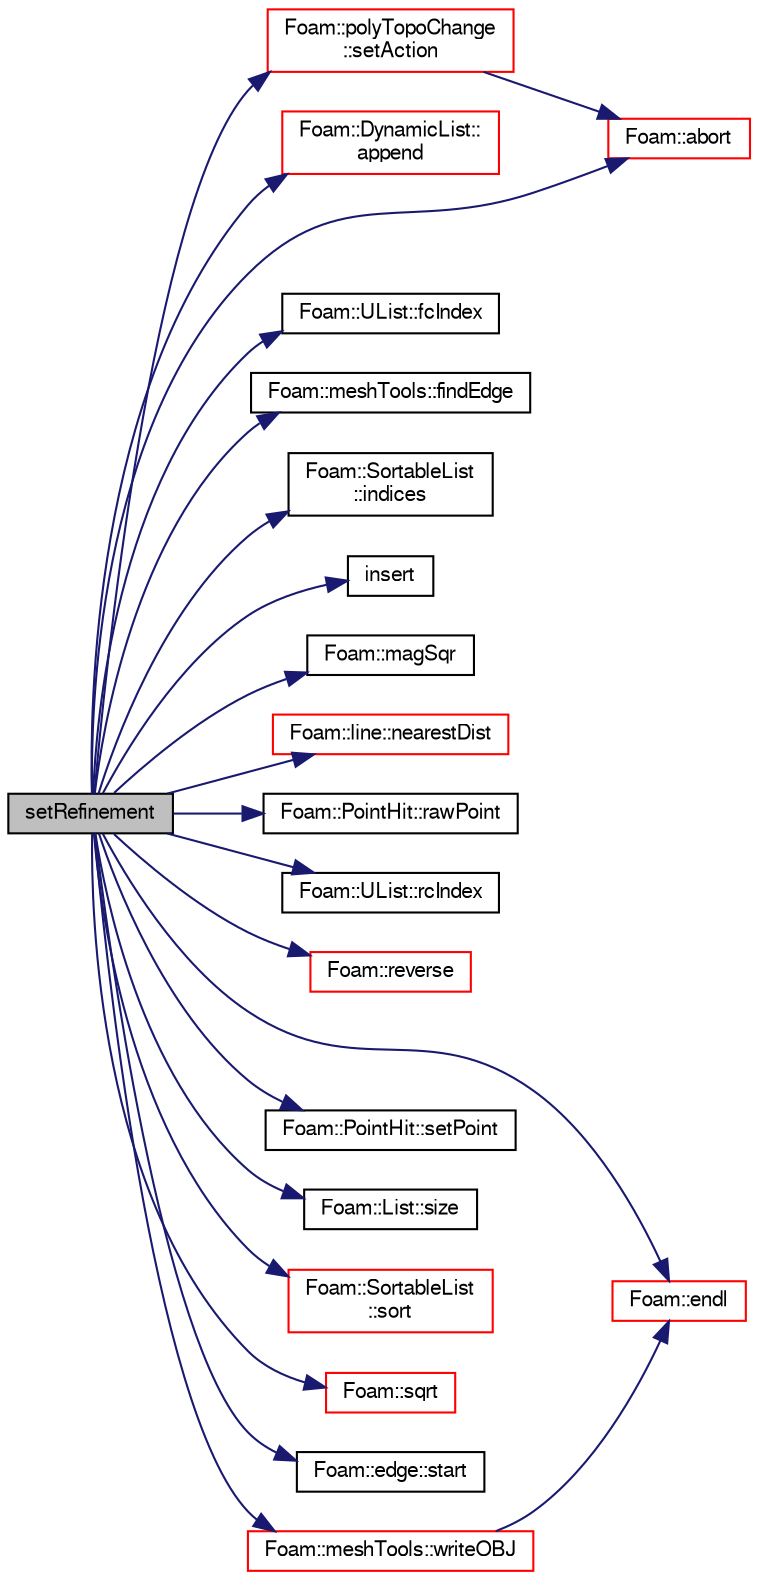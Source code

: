 digraph "setRefinement"
{
  bgcolor="transparent";
  edge [fontname="FreeSans",fontsize="10",labelfontname="FreeSans",labelfontsize="10"];
  node [fontname="FreeSans",fontsize="10",shape=record];
  rankdir="LR";
  Node1 [label="setRefinement",height=0.2,width=0.4,color="black", fillcolor="grey75", style="filled" fontcolor="black"];
  Node1 -> Node2 [color="midnightblue",fontsize="10",style="solid",fontname="FreeSans"];
  Node2 [label="Foam::abort",height=0.2,width=0.4,color="red",URL="$a10237.html#a447107a607d03e417307c203fa5fb44b"];
  Node1 -> Node3 [color="midnightblue",fontsize="10",style="solid",fontname="FreeSans"];
  Node3 [label="Foam::DynamicList::\lappend",height=0.2,width=0.4,color="red",URL="$a00582.html#a7b67b42af715604376ad63a681dee6d8",tooltip="Append an element at the end of the list. "];
  Node1 -> Node4 [color="midnightblue",fontsize="10",style="solid",fontname="FreeSans"];
  Node4 [label="Foam::endl",height=0.2,width=0.4,color="red",URL="$a10237.html#a2db8fe02a0d3909e9351bb4275b23ce4",tooltip="Add newline and flush stream. "];
  Node1 -> Node5 [color="midnightblue",fontsize="10",style="solid",fontname="FreeSans"];
  Node5 [label="Foam::UList::fcIndex",height=0.2,width=0.4,color="black",URL="$a02659.html#af4d05e19e6cdc80f0c7acd5bbe250f69",tooltip="Return the forward circular index, i.e. the next index. "];
  Node1 -> Node6 [color="midnightblue",fontsize="10",style="solid",fontname="FreeSans"];
  Node6 [label="Foam::meshTools::findEdge",height=0.2,width=0.4,color="black",URL="$a10290.html#a503ac13f2a78e2ef3c8630ae73a4c0fd",tooltip="Return edge among candidates that uses the two vertices. "];
  Node1 -> Node7 [color="midnightblue",fontsize="10",style="solid",fontname="FreeSans"];
  Node7 [label="Foam::SortableList\l::indices",height=0.2,width=0.4,color="black",URL="$a02316.html#af187509abb9a3a584ffc997349caae95",tooltip="Return the list of sorted indices. Updated every sort. "];
  Node1 -> Node8 [color="midnightblue",fontsize="10",style="solid",fontname="FreeSans"];
  Node8 [label="insert",height=0.2,width=0.4,color="black",URL="$a03523.html#ac3c1fc80c032bac12dfeb7842c1353ee"];
  Node1 -> Node9 [color="midnightblue",fontsize="10",style="solid",fontname="FreeSans"];
  Node9 [label="Foam::magSqr",height=0.2,width=0.4,color="black",URL="$a10237.html#ae6fff2c6981e6d9618aa5038e69def6e"];
  Node1 -> Node10 [color="midnightblue",fontsize="10",style="solid",fontname="FreeSans"];
  Node10 [label="Foam::line::nearestDist",height=0.2,width=0.4,color="red",URL="$a01291.html#a5793126218bf0f619549fc69390a1b51",tooltip="Return nearest distance to line from a given point. "];
  Node1 -> Node11 [color="midnightblue",fontsize="10",style="solid",fontname="FreeSans"];
  Node11 [label="Foam::PointHit::rawPoint",height=0.2,width=0.4,color="black",URL="$a01827.html#a6c68a01f71e2d6a820e0f0e3540aff0f",tooltip="Return point with no checking. "];
  Node1 -> Node12 [color="midnightblue",fontsize="10",style="solid",fontname="FreeSans"];
  Node12 [label="Foam::UList::rcIndex",height=0.2,width=0.4,color="black",URL="$a02659.html#ac854da7255402f41e46a47fb79398a2d",tooltip="Return the reverse circular index, i.e. the previous index. "];
  Node1 -> Node13 [color="midnightblue",fontsize="10",style="solid",fontname="FreeSans"];
  Node13 [label="Foam::reverse",height=0.2,width=0.4,color="red",URL="$a10237.html#a7153d7a33d40be3be4187d0e581437fe"];
  Node1 -> Node14 [color="midnightblue",fontsize="10",style="solid",fontname="FreeSans"];
  Node14 [label="Foam::polyTopoChange\l::setAction",height=0.2,width=0.4,color="red",URL="$a01881.html#a40a23962b792d24f4cb999f5b55aece2",tooltip="For compatibility with polyTopoChange: set topological action. "];
  Node14 -> Node2 [color="midnightblue",fontsize="10",style="solid",fontname="FreeSans"];
  Node1 -> Node15 [color="midnightblue",fontsize="10",style="solid",fontname="FreeSans"];
  Node15 [label="Foam::PointHit::setPoint",height=0.2,width=0.4,color="black",URL="$a01827.html#a06197856d3e9d1625db3f88c38dc522a"];
  Node1 -> Node16 [color="midnightblue",fontsize="10",style="solid",fontname="FreeSans"];
  Node16 [label="Foam::List::size",height=0.2,width=0.4,color="black",URL="$a01325.html#a8a5f6fa29bd4b500caf186f60245b384",tooltip="Override size to be inconsistent with allocated storage. "];
  Node1 -> Node17 [color="midnightblue",fontsize="10",style="solid",fontname="FreeSans"];
  Node17 [label="Foam::SortableList\l::sort",height=0.2,width=0.4,color="red",URL="$a02316.html#a47fdc9eea42b6975cdc835bb2e08810e",tooltip="(stable) sort the list (if changed after construction time) "];
  Node1 -> Node18 [color="midnightblue",fontsize="10",style="solid",fontname="FreeSans"];
  Node18 [label="Foam::sqrt",height=0.2,width=0.4,color="red",URL="$a10237.html#a8616bd62eebf2342a80222fecb1bda71"];
  Node1 -> Node19 [color="midnightblue",fontsize="10",style="solid",fontname="FreeSans"];
  Node19 [label="Foam::edge::start",height=0.2,width=0.4,color="black",URL="$a00590.html#a96b607a9a9baa575783b4af443ef613f",tooltip="Return start vertex label. "];
  Node1 -> Node20 [color="midnightblue",fontsize="10",style="solid",fontname="FreeSans"];
  Node20 [label="Foam::meshTools::writeOBJ",height=0.2,width=0.4,color="red",URL="$a10290.html#afd76c6ccc8ee4a5957f0232218167c17",tooltip="Write obj representation of point. "];
  Node20 -> Node4 [color="midnightblue",fontsize="10",style="solid",fontname="FreeSans"];
}
